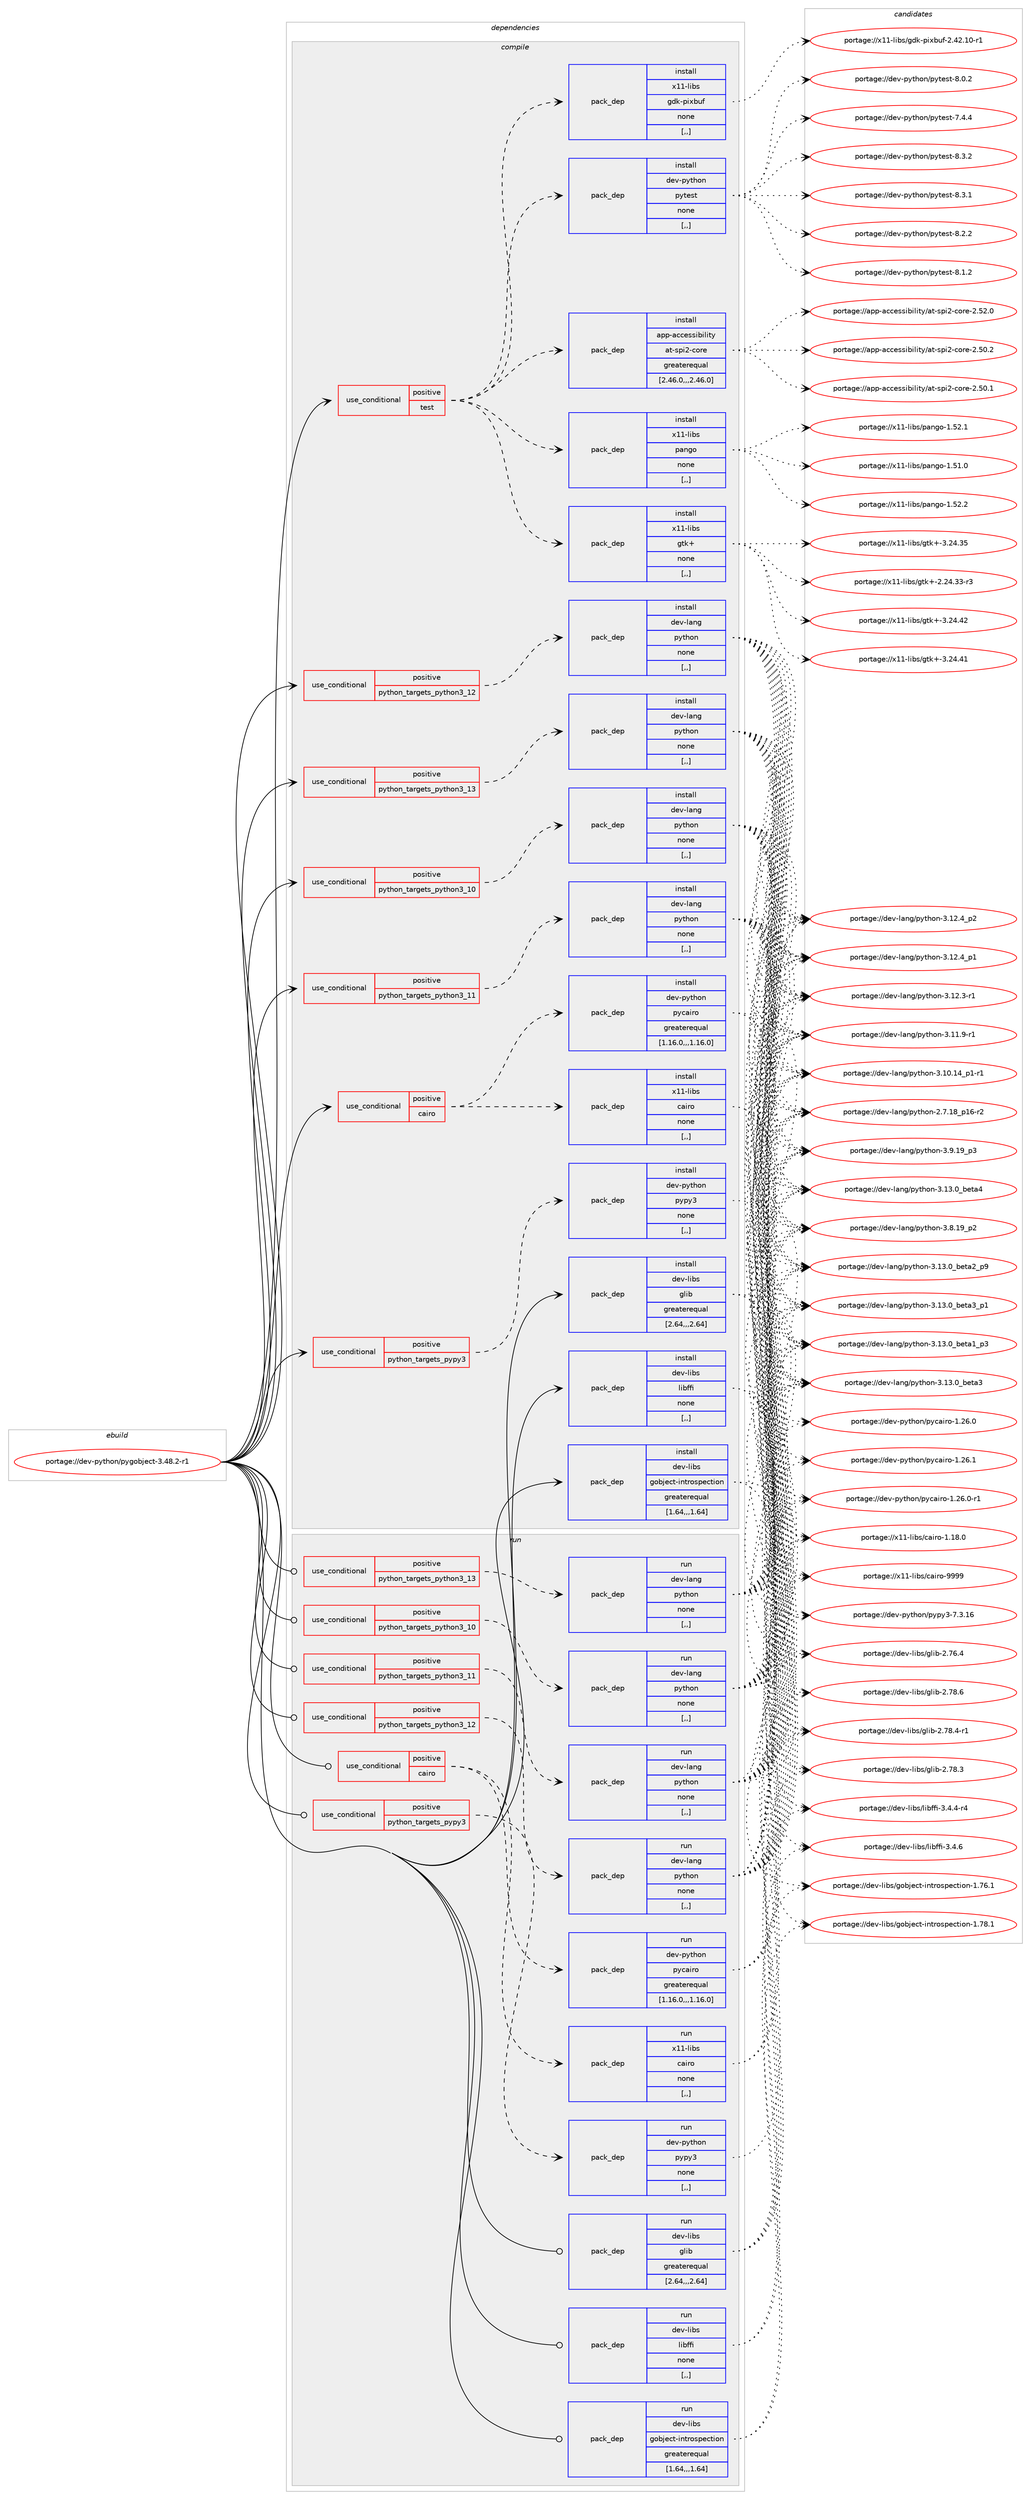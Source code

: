 digraph prolog {

# *************
# Graph options
# *************

newrank=true;
concentrate=true;
compound=true;
graph [rankdir=LR,fontname=Helvetica,fontsize=10,ranksep=1.5];#, ranksep=2.5, nodesep=0.2];
edge  [arrowhead=vee];
node  [fontname=Helvetica,fontsize=10];

# **********
# The ebuild
# **********

subgraph cluster_leftcol {
color=gray;
label=<<i>ebuild</i>>;
id [label="portage://dev-python/pygobject-3.48.2-r1", color=red, width=4, href="../dev-python/pygobject-3.48.2-r1.svg"];
}

# ****************
# The dependencies
# ****************

subgraph cluster_midcol {
color=gray;
label=<<i>dependencies</i>>;
subgraph cluster_compile {
fillcolor="#eeeeee";
style=filled;
label=<<i>compile</i>>;
subgraph cond37056 {
dependency157071 [label=<<TABLE BORDER="0" CELLBORDER="1" CELLSPACING="0" CELLPADDING="4"><TR><TD ROWSPAN="3" CELLPADDING="10">use_conditional</TD></TR><TR><TD>positive</TD></TR><TR><TD>cairo</TD></TR></TABLE>>, shape=none, color=red];
subgraph pack118757 {
dependency157072 [label=<<TABLE BORDER="0" CELLBORDER="1" CELLSPACING="0" CELLPADDING="4" WIDTH="220"><TR><TD ROWSPAN="6" CELLPADDING="30">pack_dep</TD></TR><TR><TD WIDTH="110">install</TD></TR><TR><TD>dev-python</TD></TR><TR><TD>pycairo</TD></TR><TR><TD>greaterequal</TD></TR><TR><TD>[1.16.0,,,1.16.0]</TD></TR></TABLE>>, shape=none, color=blue];
}
dependency157071:e -> dependency157072:w [weight=20,style="dashed",arrowhead="vee"];
subgraph pack118758 {
dependency157073 [label=<<TABLE BORDER="0" CELLBORDER="1" CELLSPACING="0" CELLPADDING="4" WIDTH="220"><TR><TD ROWSPAN="6" CELLPADDING="30">pack_dep</TD></TR><TR><TD WIDTH="110">install</TD></TR><TR><TD>x11-libs</TD></TR><TR><TD>cairo</TD></TR><TR><TD>none</TD></TR><TR><TD>[,,]</TD></TR></TABLE>>, shape=none, color=blue];
}
dependency157071:e -> dependency157073:w [weight=20,style="dashed",arrowhead="vee"];
}
id:e -> dependency157071:w [weight=20,style="solid",arrowhead="vee"];
subgraph cond37057 {
dependency157074 [label=<<TABLE BORDER="0" CELLBORDER="1" CELLSPACING="0" CELLPADDING="4"><TR><TD ROWSPAN="3" CELLPADDING="10">use_conditional</TD></TR><TR><TD>positive</TD></TR><TR><TD>python_targets_pypy3</TD></TR></TABLE>>, shape=none, color=red];
subgraph pack118759 {
dependency157075 [label=<<TABLE BORDER="0" CELLBORDER="1" CELLSPACING="0" CELLPADDING="4" WIDTH="220"><TR><TD ROWSPAN="6" CELLPADDING="30">pack_dep</TD></TR><TR><TD WIDTH="110">install</TD></TR><TR><TD>dev-python</TD></TR><TR><TD>pypy3</TD></TR><TR><TD>none</TD></TR><TR><TD>[,,]</TD></TR></TABLE>>, shape=none, color=blue];
}
dependency157074:e -> dependency157075:w [weight=20,style="dashed",arrowhead="vee"];
}
id:e -> dependency157074:w [weight=20,style="solid",arrowhead="vee"];
subgraph cond37058 {
dependency157076 [label=<<TABLE BORDER="0" CELLBORDER="1" CELLSPACING="0" CELLPADDING="4"><TR><TD ROWSPAN="3" CELLPADDING="10">use_conditional</TD></TR><TR><TD>positive</TD></TR><TR><TD>python_targets_python3_10</TD></TR></TABLE>>, shape=none, color=red];
subgraph pack118760 {
dependency157077 [label=<<TABLE BORDER="0" CELLBORDER="1" CELLSPACING="0" CELLPADDING="4" WIDTH="220"><TR><TD ROWSPAN="6" CELLPADDING="30">pack_dep</TD></TR><TR><TD WIDTH="110">install</TD></TR><TR><TD>dev-lang</TD></TR><TR><TD>python</TD></TR><TR><TD>none</TD></TR><TR><TD>[,,]</TD></TR></TABLE>>, shape=none, color=blue];
}
dependency157076:e -> dependency157077:w [weight=20,style="dashed",arrowhead="vee"];
}
id:e -> dependency157076:w [weight=20,style="solid",arrowhead="vee"];
subgraph cond37059 {
dependency157078 [label=<<TABLE BORDER="0" CELLBORDER="1" CELLSPACING="0" CELLPADDING="4"><TR><TD ROWSPAN="3" CELLPADDING="10">use_conditional</TD></TR><TR><TD>positive</TD></TR><TR><TD>python_targets_python3_11</TD></TR></TABLE>>, shape=none, color=red];
subgraph pack118761 {
dependency157079 [label=<<TABLE BORDER="0" CELLBORDER="1" CELLSPACING="0" CELLPADDING="4" WIDTH="220"><TR><TD ROWSPAN="6" CELLPADDING="30">pack_dep</TD></TR><TR><TD WIDTH="110">install</TD></TR><TR><TD>dev-lang</TD></TR><TR><TD>python</TD></TR><TR><TD>none</TD></TR><TR><TD>[,,]</TD></TR></TABLE>>, shape=none, color=blue];
}
dependency157078:e -> dependency157079:w [weight=20,style="dashed",arrowhead="vee"];
}
id:e -> dependency157078:w [weight=20,style="solid",arrowhead="vee"];
subgraph cond37060 {
dependency157080 [label=<<TABLE BORDER="0" CELLBORDER="1" CELLSPACING="0" CELLPADDING="4"><TR><TD ROWSPAN="3" CELLPADDING="10">use_conditional</TD></TR><TR><TD>positive</TD></TR><TR><TD>python_targets_python3_12</TD></TR></TABLE>>, shape=none, color=red];
subgraph pack118762 {
dependency157081 [label=<<TABLE BORDER="0" CELLBORDER="1" CELLSPACING="0" CELLPADDING="4" WIDTH="220"><TR><TD ROWSPAN="6" CELLPADDING="30">pack_dep</TD></TR><TR><TD WIDTH="110">install</TD></TR><TR><TD>dev-lang</TD></TR><TR><TD>python</TD></TR><TR><TD>none</TD></TR><TR><TD>[,,]</TD></TR></TABLE>>, shape=none, color=blue];
}
dependency157080:e -> dependency157081:w [weight=20,style="dashed",arrowhead="vee"];
}
id:e -> dependency157080:w [weight=20,style="solid",arrowhead="vee"];
subgraph cond37061 {
dependency157082 [label=<<TABLE BORDER="0" CELLBORDER="1" CELLSPACING="0" CELLPADDING="4"><TR><TD ROWSPAN="3" CELLPADDING="10">use_conditional</TD></TR><TR><TD>positive</TD></TR><TR><TD>python_targets_python3_13</TD></TR></TABLE>>, shape=none, color=red];
subgraph pack118763 {
dependency157083 [label=<<TABLE BORDER="0" CELLBORDER="1" CELLSPACING="0" CELLPADDING="4" WIDTH="220"><TR><TD ROWSPAN="6" CELLPADDING="30">pack_dep</TD></TR><TR><TD WIDTH="110">install</TD></TR><TR><TD>dev-lang</TD></TR><TR><TD>python</TD></TR><TR><TD>none</TD></TR><TR><TD>[,,]</TD></TR></TABLE>>, shape=none, color=blue];
}
dependency157082:e -> dependency157083:w [weight=20,style="dashed",arrowhead="vee"];
}
id:e -> dependency157082:w [weight=20,style="solid",arrowhead="vee"];
subgraph cond37062 {
dependency157084 [label=<<TABLE BORDER="0" CELLBORDER="1" CELLSPACING="0" CELLPADDING="4"><TR><TD ROWSPAN="3" CELLPADDING="10">use_conditional</TD></TR><TR><TD>positive</TD></TR><TR><TD>test</TD></TR></TABLE>>, shape=none, color=red];
subgraph pack118764 {
dependency157085 [label=<<TABLE BORDER="0" CELLBORDER="1" CELLSPACING="0" CELLPADDING="4" WIDTH="220"><TR><TD ROWSPAN="6" CELLPADDING="30">pack_dep</TD></TR><TR><TD WIDTH="110">install</TD></TR><TR><TD>app-accessibility</TD></TR><TR><TD>at-spi2-core</TD></TR><TR><TD>greaterequal</TD></TR><TR><TD>[2.46.0,,,2.46.0]</TD></TR></TABLE>>, shape=none, color=blue];
}
dependency157084:e -> dependency157085:w [weight=20,style="dashed",arrowhead="vee"];
subgraph pack118765 {
dependency157086 [label=<<TABLE BORDER="0" CELLBORDER="1" CELLSPACING="0" CELLPADDING="4" WIDTH="220"><TR><TD ROWSPAN="6" CELLPADDING="30">pack_dep</TD></TR><TR><TD WIDTH="110">install</TD></TR><TR><TD>dev-python</TD></TR><TR><TD>pytest</TD></TR><TR><TD>none</TD></TR><TR><TD>[,,]</TD></TR></TABLE>>, shape=none, color=blue];
}
dependency157084:e -> dependency157086:w [weight=20,style="dashed",arrowhead="vee"];
subgraph pack118766 {
dependency157087 [label=<<TABLE BORDER="0" CELLBORDER="1" CELLSPACING="0" CELLPADDING="4" WIDTH="220"><TR><TD ROWSPAN="6" CELLPADDING="30">pack_dep</TD></TR><TR><TD WIDTH="110">install</TD></TR><TR><TD>x11-libs</TD></TR><TR><TD>gdk-pixbuf</TD></TR><TR><TD>none</TD></TR><TR><TD>[,,]</TD></TR></TABLE>>, shape=none, color=blue];
}
dependency157084:e -> dependency157087:w [weight=20,style="dashed",arrowhead="vee"];
subgraph pack118767 {
dependency157088 [label=<<TABLE BORDER="0" CELLBORDER="1" CELLSPACING="0" CELLPADDING="4" WIDTH="220"><TR><TD ROWSPAN="6" CELLPADDING="30">pack_dep</TD></TR><TR><TD WIDTH="110">install</TD></TR><TR><TD>x11-libs</TD></TR><TR><TD>gtk+</TD></TR><TR><TD>none</TD></TR><TR><TD>[,,]</TD></TR></TABLE>>, shape=none, color=blue];
}
dependency157084:e -> dependency157088:w [weight=20,style="dashed",arrowhead="vee"];
subgraph pack118768 {
dependency157089 [label=<<TABLE BORDER="0" CELLBORDER="1" CELLSPACING="0" CELLPADDING="4" WIDTH="220"><TR><TD ROWSPAN="6" CELLPADDING="30">pack_dep</TD></TR><TR><TD WIDTH="110">install</TD></TR><TR><TD>x11-libs</TD></TR><TR><TD>pango</TD></TR><TR><TD>none</TD></TR><TR><TD>[,,]</TD></TR></TABLE>>, shape=none, color=blue];
}
dependency157084:e -> dependency157089:w [weight=20,style="dashed",arrowhead="vee"];
}
id:e -> dependency157084:w [weight=20,style="solid",arrowhead="vee"];
subgraph pack118769 {
dependency157090 [label=<<TABLE BORDER="0" CELLBORDER="1" CELLSPACING="0" CELLPADDING="4" WIDTH="220"><TR><TD ROWSPAN="6" CELLPADDING="30">pack_dep</TD></TR><TR><TD WIDTH="110">install</TD></TR><TR><TD>dev-libs</TD></TR><TR><TD>glib</TD></TR><TR><TD>greaterequal</TD></TR><TR><TD>[2.64,,,2.64]</TD></TR></TABLE>>, shape=none, color=blue];
}
id:e -> dependency157090:w [weight=20,style="solid",arrowhead="vee"];
subgraph pack118770 {
dependency157091 [label=<<TABLE BORDER="0" CELLBORDER="1" CELLSPACING="0" CELLPADDING="4" WIDTH="220"><TR><TD ROWSPAN="6" CELLPADDING="30">pack_dep</TD></TR><TR><TD WIDTH="110">install</TD></TR><TR><TD>dev-libs</TD></TR><TR><TD>gobject-introspection</TD></TR><TR><TD>greaterequal</TD></TR><TR><TD>[1.64,,,1.64]</TD></TR></TABLE>>, shape=none, color=blue];
}
id:e -> dependency157091:w [weight=20,style="solid",arrowhead="vee"];
subgraph pack118771 {
dependency157092 [label=<<TABLE BORDER="0" CELLBORDER="1" CELLSPACING="0" CELLPADDING="4" WIDTH="220"><TR><TD ROWSPAN="6" CELLPADDING="30">pack_dep</TD></TR><TR><TD WIDTH="110">install</TD></TR><TR><TD>dev-libs</TD></TR><TR><TD>libffi</TD></TR><TR><TD>none</TD></TR><TR><TD>[,,]</TD></TR></TABLE>>, shape=none, color=blue];
}
id:e -> dependency157092:w [weight=20,style="solid",arrowhead="vee"];
}
subgraph cluster_compileandrun {
fillcolor="#eeeeee";
style=filled;
label=<<i>compile and run</i>>;
}
subgraph cluster_run {
fillcolor="#eeeeee";
style=filled;
label=<<i>run</i>>;
subgraph cond37063 {
dependency157093 [label=<<TABLE BORDER="0" CELLBORDER="1" CELLSPACING="0" CELLPADDING="4"><TR><TD ROWSPAN="3" CELLPADDING="10">use_conditional</TD></TR><TR><TD>positive</TD></TR><TR><TD>cairo</TD></TR></TABLE>>, shape=none, color=red];
subgraph pack118772 {
dependency157094 [label=<<TABLE BORDER="0" CELLBORDER="1" CELLSPACING="0" CELLPADDING="4" WIDTH="220"><TR><TD ROWSPAN="6" CELLPADDING="30">pack_dep</TD></TR><TR><TD WIDTH="110">run</TD></TR><TR><TD>dev-python</TD></TR><TR><TD>pycairo</TD></TR><TR><TD>greaterequal</TD></TR><TR><TD>[1.16.0,,,1.16.0]</TD></TR></TABLE>>, shape=none, color=blue];
}
dependency157093:e -> dependency157094:w [weight=20,style="dashed",arrowhead="vee"];
subgraph pack118773 {
dependency157095 [label=<<TABLE BORDER="0" CELLBORDER="1" CELLSPACING="0" CELLPADDING="4" WIDTH="220"><TR><TD ROWSPAN="6" CELLPADDING="30">pack_dep</TD></TR><TR><TD WIDTH="110">run</TD></TR><TR><TD>x11-libs</TD></TR><TR><TD>cairo</TD></TR><TR><TD>none</TD></TR><TR><TD>[,,]</TD></TR></TABLE>>, shape=none, color=blue];
}
dependency157093:e -> dependency157095:w [weight=20,style="dashed",arrowhead="vee"];
}
id:e -> dependency157093:w [weight=20,style="solid",arrowhead="odot"];
subgraph cond37064 {
dependency157096 [label=<<TABLE BORDER="0" CELLBORDER="1" CELLSPACING="0" CELLPADDING="4"><TR><TD ROWSPAN="3" CELLPADDING="10">use_conditional</TD></TR><TR><TD>positive</TD></TR><TR><TD>python_targets_pypy3</TD></TR></TABLE>>, shape=none, color=red];
subgraph pack118774 {
dependency157097 [label=<<TABLE BORDER="0" CELLBORDER="1" CELLSPACING="0" CELLPADDING="4" WIDTH="220"><TR><TD ROWSPAN="6" CELLPADDING="30">pack_dep</TD></TR><TR><TD WIDTH="110">run</TD></TR><TR><TD>dev-python</TD></TR><TR><TD>pypy3</TD></TR><TR><TD>none</TD></TR><TR><TD>[,,]</TD></TR></TABLE>>, shape=none, color=blue];
}
dependency157096:e -> dependency157097:w [weight=20,style="dashed",arrowhead="vee"];
}
id:e -> dependency157096:w [weight=20,style="solid",arrowhead="odot"];
subgraph cond37065 {
dependency157098 [label=<<TABLE BORDER="0" CELLBORDER="1" CELLSPACING="0" CELLPADDING="4"><TR><TD ROWSPAN="3" CELLPADDING="10">use_conditional</TD></TR><TR><TD>positive</TD></TR><TR><TD>python_targets_python3_10</TD></TR></TABLE>>, shape=none, color=red];
subgraph pack118775 {
dependency157099 [label=<<TABLE BORDER="0" CELLBORDER="1" CELLSPACING="0" CELLPADDING="4" WIDTH="220"><TR><TD ROWSPAN="6" CELLPADDING="30">pack_dep</TD></TR><TR><TD WIDTH="110">run</TD></TR><TR><TD>dev-lang</TD></TR><TR><TD>python</TD></TR><TR><TD>none</TD></TR><TR><TD>[,,]</TD></TR></TABLE>>, shape=none, color=blue];
}
dependency157098:e -> dependency157099:w [weight=20,style="dashed",arrowhead="vee"];
}
id:e -> dependency157098:w [weight=20,style="solid",arrowhead="odot"];
subgraph cond37066 {
dependency157100 [label=<<TABLE BORDER="0" CELLBORDER="1" CELLSPACING="0" CELLPADDING="4"><TR><TD ROWSPAN="3" CELLPADDING="10">use_conditional</TD></TR><TR><TD>positive</TD></TR><TR><TD>python_targets_python3_11</TD></TR></TABLE>>, shape=none, color=red];
subgraph pack118776 {
dependency157101 [label=<<TABLE BORDER="0" CELLBORDER="1" CELLSPACING="0" CELLPADDING="4" WIDTH="220"><TR><TD ROWSPAN="6" CELLPADDING="30">pack_dep</TD></TR><TR><TD WIDTH="110">run</TD></TR><TR><TD>dev-lang</TD></TR><TR><TD>python</TD></TR><TR><TD>none</TD></TR><TR><TD>[,,]</TD></TR></TABLE>>, shape=none, color=blue];
}
dependency157100:e -> dependency157101:w [weight=20,style="dashed",arrowhead="vee"];
}
id:e -> dependency157100:w [weight=20,style="solid",arrowhead="odot"];
subgraph cond37067 {
dependency157102 [label=<<TABLE BORDER="0" CELLBORDER="1" CELLSPACING="0" CELLPADDING="4"><TR><TD ROWSPAN="3" CELLPADDING="10">use_conditional</TD></TR><TR><TD>positive</TD></TR><TR><TD>python_targets_python3_12</TD></TR></TABLE>>, shape=none, color=red];
subgraph pack118777 {
dependency157103 [label=<<TABLE BORDER="0" CELLBORDER="1" CELLSPACING="0" CELLPADDING="4" WIDTH="220"><TR><TD ROWSPAN="6" CELLPADDING="30">pack_dep</TD></TR><TR><TD WIDTH="110">run</TD></TR><TR><TD>dev-lang</TD></TR><TR><TD>python</TD></TR><TR><TD>none</TD></TR><TR><TD>[,,]</TD></TR></TABLE>>, shape=none, color=blue];
}
dependency157102:e -> dependency157103:w [weight=20,style="dashed",arrowhead="vee"];
}
id:e -> dependency157102:w [weight=20,style="solid",arrowhead="odot"];
subgraph cond37068 {
dependency157104 [label=<<TABLE BORDER="0" CELLBORDER="1" CELLSPACING="0" CELLPADDING="4"><TR><TD ROWSPAN="3" CELLPADDING="10">use_conditional</TD></TR><TR><TD>positive</TD></TR><TR><TD>python_targets_python3_13</TD></TR></TABLE>>, shape=none, color=red];
subgraph pack118778 {
dependency157105 [label=<<TABLE BORDER="0" CELLBORDER="1" CELLSPACING="0" CELLPADDING="4" WIDTH="220"><TR><TD ROWSPAN="6" CELLPADDING="30">pack_dep</TD></TR><TR><TD WIDTH="110">run</TD></TR><TR><TD>dev-lang</TD></TR><TR><TD>python</TD></TR><TR><TD>none</TD></TR><TR><TD>[,,]</TD></TR></TABLE>>, shape=none, color=blue];
}
dependency157104:e -> dependency157105:w [weight=20,style="dashed",arrowhead="vee"];
}
id:e -> dependency157104:w [weight=20,style="solid",arrowhead="odot"];
subgraph pack118779 {
dependency157106 [label=<<TABLE BORDER="0" CELLBORDER="1" CELLSPACING="0" CELLPADDING="4" WIDTH="220"><TR><TD ROWSPAN="6" CELLPADDING="30">pack_dep</TD></TR><TR><TD WIDTH="110">run</TD></TR><TR><TD>dev-libs</TD></TR><TR><TD>glib</TD></TR><TR><TD>greaterequal</TD></TR><TR><TD>[2.64,,,2.64]</TD></TR></TABLE>>, shape=none, color=blue];
}
id:e -> dependency157106:w [weight=20,style="solid",arrowhead="odot"];
subgraph pack118780 {
dependency157107 [label=<<TABLE BORDER="0" CELLBORDER="1" CELLSPACING="0" CELLPADDING="4" WIDTH="220"><TR><TD ROWSPAN="6" CELLPADDING="30">pack_dep</TD></TR><TR><TD WIDTH="110">run</TD></TR><TR><TD>dev-libs</TD></TR><TR><TD>gobject-introspection</TD></TR><TR><TD>greaterequal</TD></TR><TR><TD>[1.64,,,1.64]</TD></TR></TABLE>>, shape=none, color=blue];
}
id:e -> dependency157107:w [weight=20,style="solid",arrowhead="odot"];
subgraph pack118781 {
dependency157108 [label=<<TABLE BORDER="0" CELLBORDER="1" CELLSPACING="0" CELLPADDING="4" WIDTH="220"><TR><TD ROWSPAN="6" CELLPADDING="30">pack_dep</TD></TR><TR><TD WIDTH="110">run</TD></TR><TR><TD>dev-libs</TD></TR><TR><TD>libffi</TD></TR><TR><TD>none</TD></TR><TR><TD>[,,]</TD></TR></TABLE>>, shape=none, color=blue];
}
id:e -> dependency157108:w [weight=20,style="solid",arrowhead="odot"];
}
}

# **************
# The candidates
# **************

subgraph cluster_choices {
rank=same;
color=gray;
label=<<i>candidates</i>>;

subgraph choice118757 {
color=black;
nodesep=1;
choice1001011184511212111610411111047112121999710511411145494650544649 [label="portage://dev-python/pycairo-1.26.1", color=red, width=4,href="../dev-python/pycairo-1.26.1.svg"];
choice10010111845112121116104111110471121219997105114111454946505446484511449 [label="portage://dev-python/pycairo-1.26.0-r1", color=red, width=4,href="../dev-python/pycairo-1.26.0-r1.svg"];
choice1001011184511212111610411111047112121999710511411145494650544648 [label="portage://dev-python/pycairo-1.26.0", color=red, width=4,href="../dev-python/pycairo-1.26.0.svg"];
dependency157072:e -> choice1001011184511212111610411111047112121999710511411145494650544649:w [style=dotted,weight="100"];
dependency157072:e -> choice10010111845112121116104111110471121219997105114111454946505446484511449:w [style=dotted,weight="100"];
dependency157072:e -> choice1001011184511212111610411111047112121999710511411145494650544648:w [style=dotted,weight="100"];
}
subgraph choice118758 {
color=black;
nodesep=1;
choice120494945108105981154799971051141114557575757 [label="portage://x11-libs/cairo-9999", color=red, width=4,href="../x11-libs/cairo-9999.svg"];
choice1204949451081059811547999710511411145494649564648 [label="portage://x11-libs/cairo-1.18.0", color=red, width=4,href="../x11-libs/cairo-1.18.0.svg"];
dependency157073:e -> choice120494945108105981154799971051141114557575757:w [style=dotted,weight="100"];
dependency157073:e -> choice1204949451081059811547999710511411145494649564648:w [style=dotted,weight="100"];
}
subgraph choice118759 {
color=black;
nodesep=1;
choice10010111845112121116104111110471121211121215145554651464954 [label="portage://dev-python/pypy3-7.3.16", color=red, width=4,href="../dev-python/pypy3-7.3.16.svg"];
dependency157075:e -> choice10010111845112121116104111110471121211121215145554651464954:w [style=dotted,weight="100"];
}
subgraph choice118760 {
color=black;
nodesep=1;
choice1001011184510897110103471121211161041111104551464951464895981011169752 [label="portage://dev-lang/python-3.13.0_beta4", color=red, width=4,href="../dev-lang/python-3.13.0_beta4.svg"];
choice10010111845108971101034711212111610411111045514649514648959810111697519511249 [label="portage://dev-lang/python-3.13.0_beta3_p1", color=red, width=4,href="../dev-lang/python-3.13.0_beta3_p1.svg"];
choice1001011184510897110103471121211161041111104551464951464895981011169751 [label="portage://dev-lang/python-3.13.0_beta3", color=red, width=4,href="../dev-lang/python-3.13.0_beta3.svg"];
choice10010111845108971101034711212111610411111045514649514648959810111697509511257 [label="portage://dev-lang/python-3.13.0_beta2_p9", color=red, width=4,href="../dev-lang/python-3.13.0_beta2_p9.svg"];
choice10010111845108971101034711212111610411111045514649514648959810111697499511251 [label="portage://dev-lang/python-3.13.0_beta1_p3", color=red, width=4,href="../dev-lang/python-3.13.0_beta1_p3.svg"];
choice100101118451089711010347112121116104111110455146495046529511250 [label="portage://dev-lang/python-3.12.4_p2", color=red, width=4,href="../dev-lang/python-3.12.4_p2.svg"];
choice100101118451089711010347112121116104111110455146495046529511249 [label="portage://dev-lang/python-3.12.4_p1", color=red, width=4,href="../dev-lang/python-3.12.4_p1.svg"];
choice100101118451089711010347112121116104111110455146495046514511449 [label="portage://dev-lang/python-3.12.3-r1", color=red, width=4,href="../dev-lang/python-3.12.3-r1.svg"];
choice100101118451089711010347112121116104111110455146494946574511449 [label="portage://dev-lang/python-3.11.9-r1", color=red, width=4,href="../dev-lang/python-3.11.9-r1.svg"];
choice100101118451089711010347112121116104111110455146494846495295112494511449 [label="portage://dev-lang/python-3.10.14_p1-r1", color=red, width=4,href="../dev-lang/python-3.10.14_p1-r1.svg"];
choice100101118451089711010347112121116104111110455146574649579511251 [label="portage://dev-lang/python-3.9.19_p3", color=red, width=4,href="../dev-lang/python-3.9.19_p3.svg"];
choice100101118451089711010347112121116104111110455146564649579511250 [label="portage://dev-lang/python-3.8.19_p2", color=red, width=4,href="../dev-lang/python-3.8.19_p2.svg"];
choice100101118451089711010347112121116104111110455046554649569511249544511450 [label="portage://dev-lang/python-2.7.18_p16-r2", color=red, width=4,href="../dev-lang/python-2.7.18_p16-r2.svg"];
dependency157077:e -> choice1001011184510897110103471121211161041111104551464951464895981011169752:w [style=dotted,weight="100"];
dependency157077:e -> choice10010111845108971101034711212111610411111045514649514648959810111697519511249:w [style=dotted,weight="100"];
dependency157077:e -> choice1001011184510897110103471121211161041111104551464951464895981011169751:w [style=dotted,weight="100"];
dependency157077:e -> choice10010111845108971101034711212111610411111045514649514648959810111697509511257:w [style=dotted,weight="100"];
dependency157077:e -> choice10010111845108971101034711212111610411111045514649514648959810111697499511251:w [style=dotted,weight="100"];
dependency157077:e -> choice100101118451089711010347112121116104111110455146495046529511250:w [style=dotted,weight="100"];
dependency157077:e -> choice100101118451089711010347112121116104111110455146495046529511249:w [style=dotted,weight="100"];
dependency157077:e -> choice100101118451089711010347112121116104111110455146495046514511449:w [style=dotted,weight="100"];
dependency157077:e -> choice100101118451089711010347112121116104111110455146494946574511449:w [style=dotted,weight="100"];
dependency157077:e -> choice100101118451089711010347112121116104111110455146494846495295112494511449:w [style=dotted,weight="100"];
dependency157077:e -> choice100101118451089711010347112121116104111110455146574649579511251:w [style=dotted,weight="100"];
dependency157077:e -> choice100101118451089711010347112121116104111110455146564649579511250:w [style=dotted,weight="100"];
dependency157077:e -> choice100101118451089711010347112121116104111110455046554649569511249544511450:w [style=dotted,weight="100"];
}
subgraph choice118761 {
color=black;
nodesep=1;
choice1001011184510897110103471121211161041111104551464951464895981011169752 [label="portage://dev-lang/python-3.13.0_beta4", color=red, width=4,href="../dev-lang/python-3.13.0_beta4.svg"];
choice10010111845108971101034711212111610411111045514649514648959810111697519511249 [label="portage://dev-lang/python-3.13.0_beta3_p1", color=red, width=4,href="../dev-lang/python-3.13.0_beta3_p1.svg"];
choice1001011184510897110103471121211161041111104551464951464895981011169751 [label="portage://dev-lang/python-3.13.0_beta3", color=red, width=4,href="../dev-lang/python-3.13.0_beta3.svg"];
choice10010111845108971101034711212111610411111045514649514648959810111697509511257 [label="portage://dev-lang/python-3.13.0_beta2_p9", color=red, width=4,href="../dev-lang/python-3.13.0_beta2_p9.svg"];
choice10010111845108971101034711212111610411111045514649514648959810111697499511251 [label="portage://dev-lang/python-3.13.0_beta1_p3", color=red, width=4,href="../dev-lang/python-3.13.0_beta1_p3.svg"];
choice100101118451089711010347112121116104111110455146495046529511250 [label="portage://dev-lang/python-3.12.4_p2", color=red, width=4,href="../dev-lang/python-3.12.4_p2.svg"];
choice100101118451089711010347112121116104111110455146495046529511249 [label="portage://dev-lang/python-3.12.4_p1", color=red, width=4,href="../dev-lang/python-3.12.4_p1.svg"];
choice100101118451089711010347112121116104111110455146495046514511449 [label="portage://dev-lang/python-3.12.3-r1", color=red, width=4,href="../dev-lang/python-3.12.3-r1.svg"];
choice100101118451089711010347112121116104111110455146494946574511449 [label="portage://dev-lang/python-3.11.9-r1", color=red, width=4,href="../dev-lang/python-3.11.9-r1.svg"];
choice100101118451089711010347112121116104111110455146494846495295112494511449 [label="portage://dev-lang/python-3.10.14_p1-r1", color=red, width=4,href="../dev-lang/python-3.10.14_p1-r1.svg"];
choice100101118451089711010347112121116104111110455146574649579511251 [label="portage://dev-lang/python-3.9.19_p3", color=red, width=4,href="../dev-lang/python-3.9.19_p3.svg"];
choice100101118451089711010347112121116104111110455146564649579511250 [label="portage://dev-lang/python-3.8.19_p2", color=red, width=4,href="../dev-lang/python-3.8.19_p2.svg"];
choice100101118451089711010347112121116104111110455046554649569511249544511450 [label="portage://dev-lang/python-2.7.18_p16-r2", color=red, width=4,href="../dev-lang/python-2.7.18_p16-r2.svg"];
dependency157079:e -> choice1001011184510897110103471121211161041111104551464951464895981011169752:w [style=dotted,weight="100"];
dependency157079:e -> choice10010111845108971101034711212111610411111045514649514648959810111697519511249:w [style=dotted,weight="100"];
dependency157079:e -> choice1001011184510897110103471121211161041111104551464951464895981011169751:w [style=dotted,weight="100"];
dependency157079:e -> choice10010111845108971101034711212111610411111045514649514648959810111697509511257:w [style=dotted,weight="100"];
dependency157079:e -> choice10010111845108971101034711212111610411111045514649514648959810111697499511251:w [style=dotted,weight="100"];
dependency157079:e -> choice100101118451089711010347112121116104111110455146495046529511250:w [style=dotted,weight="100"];
dependency157079:e -> choice100101118451089711010347112121116104111110455146495046529511249:w [style=dotted,weight="100"];
dependency157079:e -> choice100101118451089711010347112121116104111110455146495046514511449:w [style=dotted,weight="100"];
dependency157079:e -> choice100101118451089711010347112121116104111110455146494946574511449:w [style=dotted,weight="100"];
dependency157079:e -> choice100101118451089711010347112121116104111110455146494846495295112494511449:w [style=dotted,weight="100"];
dependency157079:e -> choice100101118451089711010347112121116104111110455146574649579511251:w [style=dotted,weight="100"];
dependency157079:e -> choice100101118451089711010347112121116104111110455146564649579511250:w [style=dotted,weight="100"];
dependency157079:e -> choice100101118451089711010347112121116104111110455046554649569511249544511450:w [style=dotted,weight="100"];
}
subgraph choice118762 {
color=black;
nodesep=1;
choice1001011184510897110103471121211161041111104551464951464895981011169752 [label="portage://dev-lang/python-3.13.0_beta4", color=red, width=4,href="../dev-lang/python-3.13.0_beta4.svg"];
choice10010111845108971101034711212111610411111045514649514648959810111697519511249 [label="portage://dev-lang/python-3.13.0_beta3_p1", color=red, width=4,href="../dev-lang/python-3.13.0_beta3_p1.svg"];
choice1001011184510897110103471121211161041111104551464951464895981011169751 [label="portage://dev-lang/python-3.13.0_beta3", color=red, width=4,href="../dev-lang/python-3.13.0_beta3.svg"];
choice10010111845108971101034711212111610411111045514649514648959810111697509511257 [label="portage://dev-lang/python-3.13.0_beta2_p9", color=red, width=4,href="../dev-lang/python-3.13.0_beta2_p9.svg"];
choice10010111845108971101034711212111610411111045514649514648959810111697499511251 [label="portage://dev-lang/python-3.13.0_beta1_p3", color=red, width=4,href="../dev-lang/python-3.13.0_beta1_p3.svg"];
choice100101118451089711010347112121116104111110455146495046529511250 [label="portage://dev-lang/python-3.12.4_p2", color=red, width=4,href="../dev-lang/python-3.12.4_p2.svg"];
choice100101118451089711010347112121116104111110455146495046529511249 [label="portage://dev-lang/python-3.12.4_p1", color=red, width=4,href="../dev-lang/python-3.12.4_p1.svg"];
choice100101118451089711010347112121116104111110455146495046514511449 [label="portage://dev-lang/python-3.12.3-r1", color=red, width=4,href="../dev-lang/python-3.12.3-r1.svg"];
choice100101118451089711010347112121116104111110455146494946574511449 [label="portage://dev-lang/python-3.11.9-r1", color=red, width=4,href="../dev-lang/python-3.11.9-r1.svg"];
choice100101118451089711010347112121116104111110455146494846495295112494511449 [label="portage://dev-lang/python-3.10.14_p1-r1", color=red, width=4,href="../dev-lang/python-3.10.14_p1-r1.svg"];
choice100101118451089711010347112121116104111110455146574649579511251 [label="portage://dev-lang/python-3.9.19_p3", color=red, width=4,href="../dev-lang/python-3.9.19_p3.svg"];
choice100101118451089711010347112121116104111110455146564649579511250 [label="portage://dev-lang/python-3.8.19_p2", color=red, width=4,href="../dev-lang/python-3.8.19_p2.svg"];
choice100101118451089711010347112121116104111110455046554649569511249544511450 [label="portage://dev-lang/python-2.7.18_p16-r2", color=red, width=4,href="../dev-lang/python-2.7.18_p16-r2.svg"];
dependency157081:e -> choice1001011184510897110103471121211161041111104551464951464895981011169752:w [style=dotted,weight="100"];
dependency157081:e -> choice10010111845108971101034711212111610411111045514649514648959810111697519511249:w [style=dotted,weight="100"];
dependency157081:e -> choice1001011184510897110103471121211161041111104551464951464895981011169751:w [style=dotted,weight="100"];
dependency157081:e -> choice10010111845108971101034711212111610411111045514649514648959810111697509511257:w [style=dotted,weight="100"];
dependency157081:e -> choice10010111845108971101034711212111610411111045514649514648959810111697499511251:w [style=dotted,weight="100"];
dependency157081:e -> choice100101118451089711010347112121116104111110455146495046529511250:w [style=dotted,weight="100"];
dependency157081:e -> choice100101118451089711010347112121116104111110455146495046529511249:w [style=dotted,weight="100"];
dependency157081:e -> choice100101118451089711010347112121116104111110455146495046514511449:w [style=dotted,weight="100"];
dependency157081:e -> choice100101118451089711010347112121116104111110455146494946574511449:w [style=dotted,weight="100"];
dependency157081:e -> choice100101118451089711010347112121116104111110455146494846495295112494511449:w [style=dotted,weight="100"];
dependency157081:e -> choice100101118451089711010347112121116104111110455146574649579511251:w [style=dotted,weight="100"];
dependency157081:e -> choice100101118451089711010347112121116104111110455146564649579511250:w [style=dotted,weight="100"];
dependency157081:e -> choice100101118451089711010347112121116104111110455046554649569511249544511450:w [style=dotted,weight="100"];
}
subgraph choice118763 {
color=black;
nodesep=1;
choice1001011184510897110103471121211161041111104551464951464895981011169752 [label="portage://dev-lang/python-3.13.0_beta4", color=red, width=4,href="../dev-lang/python-3.13.0_beta4.svg"];
choice10010111845108971101034711212111610411111045514649514648959810111697519511249 [label="portage://dev-lang/python-3.13.0_beta3_p1", color=red, width=4,href="../dev-lang/python-3.13.0_beta3_p1.svg"];
choice1001011184510897110103471121211161041111104551464951464895981011169751 [label="portage://dev-lang/python-3.13.0_beta3", color=red, width=4,href="../dev-lang/python-3.13.0_beta3.svg"];
choice10010111845108971101034711212111610411111045514649514648959810111697509511257 [label="portage://dev-lang/python-3.13.0_beta2_p9", color=red, width=4,href="../dev-lang/python-3.13.0_beta2_p9.svg"];
choice10010111845108971101034711212111610411111045514649514648959810111697499511251 [label="portage://dev-lang/python-3.13.0_beta1_p3", color=red, width=4,href="../dev-lang/python-3.13.0_beta1_p3.svg"];
choice100101118451089711010347112121116104111110455146495046529511250 [label="portage://dev-lang/python-3.12.4_p2", color=red, width=4,href="../dev-lang/python-3.12.4_p2.svg"];
choice100101118451089711010347112121116104111110455146495046529511249 [label="portage://dev-lang/python-3.12.4_p1", color=red, width=4,href="../dev-lang/python-3.12.4_p1.svg"];
choice100101118451089711010347112121116104111110455146495046514511449 [label="portage://dev-lang/python-3.12.3-r1", color=red, width=4,href="../dev-lang/python-3.12.3-r1.svg"];
choice100101118451089711010347112121116104111110455146494946574511449 [label="portage://dev-lang/python-3.11.9-r1", color=red, width=4,href="../dev-lang/python-3.11.9-r1.svg"];
choice100101118451089711010347112121116104111110455146494846495295112494511449 [label="portage://dev-lang/python-3.10.14_p1-r1", color=red, width=4,href="../dev-lang/python-3.10.14_p1-r1.svg"];
choice100101118451089711010347112121116104111110455146574649579511251 [label="portage://dev-lang/python-3.9.19_p3", color=red, width=4,href="../dev-lang/python-3.9.19_p3.svg"];
choice100101118451089711010347112121116104111110455146564649579511250 [label="portage://dev-lang/python-3.8.19_p2", color=red, width=4,href="../dev-lang/python-3.8.19_p2.svg"];
choice100101118451089711010347112121116104111110455046554649569511249544511450 [label="portage://dev-lang/python-2.7.18_p16-r2", color=red, width=4,href="../dev-lang/python-2.7.18_p16-r2.svg"];
dependency157083:e -> choice1001011184510897110103471121211161041111104551464951464895981011169752:w [style=dotted,weight="100"];
dependency157083:e -> choice10010111845108971101034711212111610411111045514649514648959810111697519511249:w [style=dotted,weight="100"];
dependency157083:e -> choice1001011184510897110103471121211161041111104551464951464895981011169751:w [style=dotted,weight="100"];
dependency157083:e -> choice10010111845108971101034711212111610411111045514649514648959810111697509511257:w [style=dotted,weight="100"];
dependency157083:e -> choice10010111845108971101034711212111610411111045514649514648959810111697499511251:w [style=dotted,weight="100"];
dependency157083:e -> choice100101118451089711010347112121116104111110455146495046529511250:w [style=dotted,weight="100"];
dependency157083:e -> choice100101118451089711010347112121116104111110455146495046529511249:w [style=dotted,weight="100"];
dependency157083:e -> choice100101118451089711010347112121116104111110455146495046514511449:w [style=dotted,weight="100"];
dependency157083:e -> choice100101118451089711010347112121116104111110455146494946574511449:w [style=dotted,weight="100"];
dependency157083:e -> choice100101118451089711010347112121116104111110455146494846495295112494511449:w [style=dotted,weight="100"];
dependency157083:e -> choice100101118451089711010347112121116104111110455146574649579511251:w [style=dotted,weight="100"];
dependency157083:e -> choice100101118451089711010347112121116104111110455146564649579511250:w [style=dotted,weight="100"];
dependency157083:e -> choice100101118451089711010347112121116104111110455046554649569511249544511450:w [style=dotted,weight="100"];
}
subgraph choice118764 {
color=black;
nodesep=1;
choice97112112459799991011151151059810510810511612147971164511511210550459911111410145504653504648 [label="portage://app-accessibility/at-spi2-core-2.52.0", color=red, width=4,href="../app-accessibility/at-spi2-core-2.52.0.svg"];
choice97112112459799991011151151059810510810511612147971164511511210550459911111410145504653484650 [label="portage://app-accessibility/at-spi2-core-2.50.2", color=red, width=4,href="../app-accessibility/at-spi2-core-2.50.2.svg"];
choice97112112459799991011151151059810510810511612147971164511511210550459911111410145504653484649 [label="portage://app-accessibility/at-spi2-core-2.50.1", color=red, width=4,href="../app-accessibility/at-spi2-core-2.50.1.svg"];
dependency157085:e -> choice97112112459799991011151151059810510810511612147971164511511210550459911111410145504653504648:w [style=dotted,weight="100"];
dependency157085:e -> choice97112112459799991011151151059810510810511612147971164511511210550459911111410145504653484650:w [style=dotted,weight="100"];
dependency157085:e -> choice97112112459799991011151151059810510810511612147971164511511210550459911111410145504653484649:w [style=dotted,weight="100"];
}
subgraph choice118765 {
color=black;
nodesep=1;
choice1001011184511212111610411111047112121116101115116455646514650 [label="portage://dev-python/pytest-8.3.2", color=red, width=4,href="../dev-python/pytest-8.3.2.svg"];
choice1001011184511212111610411111047112121116101115116455646514649 [label="portage://dev-python/pytest-8.3.1", color=red, width=4,href="../dev-python/pytest-8.3.1.svg"];
choice1001011184511212111610411111047112121116101115116455646504650 [label="portage://dev-python/pytest-8.2.2", color=red, width=4,href="../dev-python/pytest-8.2.2.svg"];
choice1001011184511212111610411111047112121116101115116455646494650 [label="portage://dev-python/pytest-8.1.2", color=red, width=4,href="../dev-python/pytest-8.1.2.svg"];
choice1001011184511212111610411111047112121116101115116455646484650 [label="portage://dev-python/pytest-8.0.2", color=red, width=4,href="../dev-python/pytest-8.0.2.svg"];
choice1001011184511212111610411111047112121116101115116455546524652 [label="portage://dev-python/pytest-7.4.4", color=red, width=4,href="../dev-python/pytest-7.4.4.svg"];
dependency157086:e -> choice1001011184511212111610411111047112121116101115116455646514650:w [style=dotted,weight="100"];
dependency157086:e -> choice1001011184511212111610411111047112121116101115116455646514649:w [style=dotted,weight="100"];
dependency157086:e -> choice1001011184511212111610411111047112121116101115116455646504650:w [style=dotted,weight="100"];
dependency157086:e -> choice1001011184511212111610411111047112121116101115116455646494650:w [style=dotted,weight="100"];
dependency157086:e -> choice1001011184511212111610411111047112121116101115116455646484650:w [style=dotted,weight="100"];
dependency157086:e -> choice1001011184511212111610411111047112121116101115116455546524652:w [style=dotted,weight="100"];
}
subgraph choice118766 {
color=black;
nodesep=1;
choice1204949451081059811547103100107451121051209811710245504652504649484511449 [label="portage://x11-libs/gdk-pixbuf-2.42.10-r1", color=red, width=4,href="../x11-libs/gdk-pixbuf-2.42.10-r1.svg"];
dependency157087:e -> choice1204949451081059811547103100107451121051209811710245504652504649484511449:w [style=dotted,weight="100"];
}
subgraph choice118767 {
color=black;
nodesep=1;
choice1204949451081059811547103116107434551465052465250 [label="portage://x11-libs/gtk+-3.24.42", color=red, width=4,href="../x11-libs/gtk+-3.24.42.svg"];
choice1204949451081059811547103116107434551465052465249 [label="portage://x11-libs/gtk+-3.24.41", color=red, width=4,href="../x11-libs/gtk+-3.24.41.svg"];
choice1204949451081059811547103116107434551465052465153 [label="portage://x11-libs/gtk+-3.24.35", color=red, width=4,href="../x11-libs/gtk+-3.24.35.svg"];
choice12049494510810598115471031161074345504650524651514511451 [label="portage://x11-libs/gtk+-2.24.33-r3", color=red, width=4,href="../x11-libs/gtk+-2.24.33-r3.svg"];
dependency157088:e -> choice1204949451081059811547103116107434551465052465250:w [style=dotted,weight="100"];
dependency157088:e -> choice1204949451081059811547103116107434551465052465249:w [style=dotted,weight="100"];
dependency157088:e -> choice1204949451081059811547103116107434551465052465153:w [style=dotted,weight="100"];
dependency157088:e -> choice12049494510810598115471031161074345504650524651514511451:w [style=dotted,weight="100"];
}
subgraph choice118768 {
color=black;
nodesep=1;
choice12049494510810598115471129711010311145494653504650 [label="portage://x11-libs/pango-1.52.2", color=red, width=4,href="../x11-libs/pango-1.52.2.svg"];
choice12049494510810598115471129711010311145494653504649 [label="portage://x11-libs/pango-1.52.1", color=red, width=4,href="../x11-libs/pango-1.52.1.svg"];
choice12049494510810598115471129711010311145494653494648 [label="portage://x11-libs/pango-1.51.0", color=red, width=4,href="../x11-libs/pango-1.51.0.svg"];
dependency157089:e -> choice12049494510810598115471129711010311145494653504650:w [style=dotted,weight="100"];
dependency157089:e -> choice12049494510810598115471129711010311145494653504649:w [style=dotted,weight="100"];
dependency157089:e -> choice12049494510810598115471129711010311145494653494648:w [style=dotted,weight="100"];
}
subgraph choice118769 {
color=black;
nodesep=1;
choice1001011184510810598115471031081059845504655564654 [label="portage://dev-libs/glib-2.78.6", color=red, width=4,href="../dev-libs/glib-2.78.6.svg"];
choice10010111845108105981154710310810598455046555646524511449 [label="portage://dev-libs/glib-2.78.4-r1", color=red, width=4,href="../dev-libs/glib-2.78.4-r1.svg"];
choice1001011184510810598115471031081059845504655564651 [label="portage://dev-libs/glib-2.78.3", color=red, width=4,href="../dev-libs/glib-2.78.3.svg"];
choice1001011184510810598115471031081059845504655544652 [label="portage://dev-libs/glib-2.76.4", color=red, width=4,href="../dev-libs/glib-2.76.4.svg"];
dependency157090:e -> choice1001011184510810598115471031081059845504655564654:w [style=dotted,weight="100"];
dependency157090:e -> choice10010111845108105981154710310810598455046555646524511449:w [style=dotted,weight="100"];
dependency157090:e -> choice1001011184510810598115471031081059845504655564651:w [style=dotted,weight="100"];
dependency157090:e -> choice1001011184510810598115471031081059845504655544652:w [style=dotted,weight="100"];
}
subgraph choice118770 {
color=black;
nodesep=1;
choice1001011184510810598115471031119810610199116451051101161141111151121019911610511111045494655564649 [label="portage://dev-libs/gobject-introspection-1.78.1", color=red, width=4,href="../dev-libs/gobject-introspection-1.78.1.svg"];
choice1001011184510810598115471031119810610199116451051101161141111151121019911610511111045494655544649 [label="portage://dev-libs/gobject-introspection-1.76.1", color=red, width=4,href="../dev-libs/gobject-introspection-1.76.1.svg"];
dependency157091:e -> choice1001011184510810598115471031119810610199116451051101161141111151121019911610511111045494655564649:w [style=dotted,weight="100"];
dependency157091:e -> choice1001011184510810598115471031119810610199116451051101161141111151121019911610511111045494655544649:w [style=dotted,weight="100"];
}
subgraph choice118771 {
color=black;
nodesep=1;
choice10010111845108105981154710810598102102105455146524654 [label="portage://dev-libs/libffi-3.4.6", color=red, width=4,href="../dev-libs/libffi-3.4.6.svg"];
choice100101118451081059811547108105981021021054551465246524511452 [label="portage://dev-libs/libffi-3.4.4-r4", color=red, width=4,href="../dev-libs/libffi-3.4.4-r4.svg"];
dependency157092:e -> choice10010111845108105981154710810598102102105455146524654:w [style=dotted,weight="100"];
dependency157092:e -> choice100101118451081059811547108105981021021054551465246524511452:w [style=dotted,weight="100"];
}
subgraph choice118772 {
color=black;
nodesep=1;
choice1001011184511212111610411111047112121999710511411145494650544649 [label="portage://dev-python/pycairo-1.26.1", color=red, width=4,href="../dev-python/pycairo-1.26.1.svg"];
choice10010111845112121116104111110471121219997105114111454946505446484511449 [label="portage://dev-python/pycairo-1.26.0-r1", color=red, width=4,href="../dev-python/pycairo-1.26.0-r1.svg"];
choice1001011184511212111610411111047112121999710511411145494650544648 [label="portage://dev-python/pycairo-1.26.0", color=red, width=4,href="../dev-python/pycairo-1.26.0.svg"];
dependency157094:e -> choice1001011184511212111610411111047112121999710511411145494650544649:w [style=dotted,weight="100"];
dependency157094:e -> choice10010111845112121116104111110471121219997105114111454946505446484511449:w [style=dotted,weight="100"];
dependency157094:e -> choice1001011184511212111610411111047112121999710511411145494650544648:w [style=dotted,weight="100"];
}
subgraph choice118773 {
color=black;
nodesep=1;
choice120494945108105981154799971051141114557575757 [label="portage://x11-libs/cairo-9999", color=red, width=4,href="../x11-libs/cairo-9999.svg"];
choice1204949451081059811547999710511411145494649564648 [label="portage://x11-libs/cairo-1.18.0", color=red, width=4,href="../x11-libs/cairo-1.18.0.svg"];
dependency157095:e -> choice120494945108105981154799971051141114557575757:w [style=dotted,weight="100"];
dependency157095:e -> choice1204949451081059811547999710511411145494649564648:w [style=dotted,weight="100"];
}
subgraph choice118774 {
color=black;
nodesep=1;
choice10010111845112121116104111110471121211121215145554651464954 [label="portage://dev-python/pypy3-7.3.16", color=red, width=4,href="../dev-python/pypy3-7.3.16.svg"];
dependency157097:e -> choice10010111845112121116104111110471121211121215145554651464954:w [style=dotted,weight="100"];
}
subgraph choice118775 {
color=black;
nodesep=1;
choice1001011184510897110103471121211161041111104551464951464895981011169752 [label="portage://dev-lang/python-3.13.0_beta4", color=red, width=4,href="../dev-lang/python-3.13.0_beta4.svg"];
choice10010111845108971101034711212111610411111045514649514648959810111697519511249 [label="portage://dev-lang/python-3.13.0_beta3_p1", color=red, width=4,href="../dev-lang/python-3.13.0_beta3_p1.svg"];
choice1001011184510897110103471121211161041111104551464951464895981011169751 [label="portage://dev-lang/python-3.13.0_beta3", color=red, width=4,href="../dev-lang/python-3.13.0_beta3.svg"];
choice10010111845108971101034711212111610411111045514649514648959810111697509511257 [label="portage://dev-lang/python-3.13.0_beta2_p9", color=red, width=4,href="../dev-lang/python-3.13.0_beta2_p9.svg"];
choice10010111845108971101034711212111610411111045514649514648959810111697499511251 [label="portage://dev-lang/python-3.13.0_beta1_p3", color=red, width=4,href="../dev-lang/python-3.13.0_beta1_p3.svg"];
choice100101118451089711010347112121116104111110455146495046529511250 [label="portage://dev-lang/python-3.12.4_p2", color=red, width=4,href="../dev-lang/python-3.12.4_p2.svg"];
choice100101118451089711010347112121116104111110455146495046529511249 [label="portage://dev-lang/python-3.12.4_p1", color=red, width=4,href="../dev-lang/python-3.12.4_p1.svg"];
choice100101118451089711010347112121116104111110455146495046514511449 [label="portage://dev-lang/python-3.12.3-r1", color=red, width=4,href="../dev-lang/python-3.12.3-r1.svg"];
choice100101118451089711010347112121116104111110455146494946574511449 [label="portage://dev-lang/python-3.11.9-r1", color=red, width=4,href="../dev-lang/python-3.11.9-r1.svg"];
choice100101118451089711010347112121116104111110455146494846495295112494511449 [label="portage://dev-lang/python-3.10.14_p1-r1", color=red, width=4,href="../dev-lang/python-3.10.14_p1-r1.svg"];
choice100101118451089711010347112121116104111110455146574649579511251 [label="portage://dev-lang/python-3.9.19_p3", color=red, width=4,href="../dev-lang/python-3.9.19_p3.svg"];
choice100101118451089711010347112121116104111110455146564649579511250 [label="portage://dev-lang/python-3.8.19_p2", color=red, width=4,href="../dev-lang/python-3.8.19_p2.svg"];
choice100101118451089711010347112121116104111110455046554649569511249544511450 [label="portage://dev-lang/python-2.7.18_p16-r2", color=red, width=4,href="../dev-lang/python-2.7.18_p16-r2.svg"];
dependency157099:e -> choice1001011184510897110103471121211161041111104551464951464895981011169752:w [style=dotted,weight="100"];
dependency157099:e -> choice10010111845108971101034711212111610411111045514649514648959810111697519511249:w [style=dotted,weight="100"];
dependency157099:e -> choice1001011184510897110103471121211161041111104551464951464895981011169751:w [style=dotted,weight="100"];
dependency157099:e -> choice10010111845108971101034711212111610411111045514649514648959810111697509511257:w [style=dotted,weight="100"];
dependency157099:e -> choice10010111845108971101034711212111610411111045514649514648959810111697499511251:w [style=dotted,weight="100"];
dependency157099:e -> choice100101118451089711010347112121116104111110455146495046529511250:w [style=dotted,weight="100"];
dependency157099:e -> choice100101118451089711010347112121116104111110455146495046529511249:w [style=dotted,weight="100"];
dependency157099:e -> choice100101118451089711010347112121116104111110455146495046514511449:w [style=dotted,weight="100"];
dependency157099:e -> choice100101118451089711010347112121116104111110455146494946574511449:w [style=dotted,weight="100"];
dependency157099:e -> choice100101118451089711010347112121116104111110455146494846495295112494511449:w [style=dotted,weight="100"];
dependency157099:e -> choice100101118451089711010347112121116104111110455146574649579511251:w [style=dotted,weight="100"];
dependency157099:e -> choice100101118451089711010347112121116104111110455146564649579511250:w [style=dotted,weight="100"];
dependency157099:e -> choice100101118451089711010347112121116104111110455046554649569511249544511450:w [style=dotted,weight="100"];
}
subgraph choice118776 {
color=black;
nodesep=1;
choice1001011184510897110103471121211161041111104551464951464895981011169752 [label="portage://dev-lang/python-3.13.0_beta4", color=red, width=4,href="../dev-lang/python-3.13.0_beta4.svg"];
choice10010111845108971101034711212111610411111045514649514648959810111697519511249 [label="portage://dev-lang/python-3.13.0_beta3_p1", color=red, width=4,href="../dev-lang/python-3.13.0_beta3_p1.svg"];
choice1001011184510897110103471121211161041111104551464951464895981011169751 [label="portage://dev-lang/python-3.13.0_beta3", color=red, width=4,href="../dev-lang/python-3.13.0_beta3.svg"];
choice10010111845108971101034711212111610411111045514649514648959810111697509511257 [label="portage://dev-lang/python-3.13.0_beta2_p9", color=red, width=4,href="../dev-lang/python-3.13.0_beta2_p9.svg"];
choice10010111845108971101034711212111610411111045514649514648959810111697499511251 [label="portage://dev-lang/python-3.13.0_beta1_p3", color=red, width=4,href="../dev-lang/python-3.13.0_beta1_p3.svg"];
choice100101118451089711010347112121116104111110455146495046529511250 [label="portage://dev-lang/python-3.12.4_p2", color=red, width=4,href="../dev-lang/python-3.12.4_p2.svg"];
choice100101118451089711010347112121116104111110455146495046529511249 [label="portage://dev-lang/python-3.12.4_p1", color=red, width=4,href="../dev-lang/python-3.12.4_p1.svg"];
choice100101118451089711010347112121116104111110455146495046514511449 [label="portage://dev-lang/python-3.12.3-r1", color=red, width=4,href="../dev-lang/python-3.12.3-r1.svg"];
choice100101118451089711010347112121116104111110455146494946574511449 [label="portage://dev-lang/python-3.11.9-r1", color=red, width=4,href="../dev-lang/python-3.11.9-r1.svg"];
choice100101118451089711010347112121116104111110455146494846495295112494511449 [label="portage://dev-lang/python-3.10.14_p1-r1", color=red, width=4,href="../dev-lang/python-3.10.14_p1-r1.svg"];
choice100101118451089711010347112121116104111110455146574649579511251 [label="portage://dev-lang/python-3.9.19_p3", color=red, width=4,href="../dev-lang/python-3.9.19_p3.svg"];
choice100101118451089711010347112121116104111110455146564649579511250 [label="portage://dev-lang/python-3.8.19_p2", color=red, width=4,href="../dev-lang/python-3.8.19_p2.svg"];
choice100101118451089711010347112121116104111110455046554649569511249544511450 [label="portage://dev-lang/python-2.7.18_p16-r2", color=red, width=4,href="../dev-lang/python-2.7.18_p16-r2.svg"];
dependency157101:e -> choice1001011184510897110103471121211161041111104551464951464895981011169752:w [style=dotted,weight="100"];
dependency157101:e -> choice10010111845108971101034711212111610411111045514649514648959810111697519511249:w [style=dotted,weight="100"];
dependency157101:e -> choice1001011184510897110103471121211161041111104551464951464895981011169751:w [style=dotted,weight="100"];
dependency157101:e -> choice10010111845108971101034711212111610411111045514649514648959810111697509511257:w [style=dotted,weight="100"];
dependency157101:e -> choice10010111845108971101034711212111610411111045514649514648959810111697499511251:w [style=dotted,weight="100"];
dependency157101:e -> choice100101118451089711010347112121116104111110455146495046529511250:w [style=dotted,weight="100"];
dependency157101:e -> choice100101118451089711010347112121116104111110455146495046529511249:w [style=dotted,weight="100"];
dependency157101:e -> choice100101118451089711010347112121116104111110455146495046514511449:w [style=dotted,weight="100"];
dependency157101:e -> choice100101118451089711010347112121116104111110455146494946574511449:w [style=dotted,weight="100"];
dependency157101:e -> choice100101118451089711010347112121116104111110455146494846495295112494511449:w [style=dotted,weight="100"];
dependency157101:e -> choice100101118451089711010347112121116104111110455146574649579511251:w [style=dotted,weight="100"];
dependency157101:e -> choice100101118451089711010347112121116104111110455146564649579511250:w [style=dotted,weight="100"];
dependency157101:e -> choice100101118451089711010347112121116104111110455046554649569511249544511450:w [style=dotted,weight="100"];
}
subgraph choice118777 {
color=black;
nodesep=1;
choice1001011184510897110103471121211161041111104551464951464895981011169752 [label="portage://dev-lang/python-3.13.0_beta4", color=red, width=4,href="../dev-lang/python-3.13.0_beta4.svg"];
choice10010111845108971101034711212111610411111045514649514648959810111697519511249 [label="portage://dev-lang/python-3.13.0_beta3_p1", color=red, width=4,href="../dev-lang/python-3.13.0_beta3_p1.svg"];
choice1001011184510897110103471121211161041111104551464951464895981011169751 [label="portage://dev-lang/python-3.13.0_beta3", color=red, width=4,href="../dev-lang/python-3.13.0_beta3.svg"];
choice10010111845108971101034711212111610411111045514649514648959810111697509511257 [label="portage://dev-lang/python-3.13.0_beta2_p9", color=red, width=4,href="../dev-lang/python-3.13.0_beta2_p9.svg"];
choice10010111845108971101034711212111610411111045514649514648959810111697499511251 [label="portage://dev-lang/python-3.13.0_beta1_p3", color=red, width=4,href="../dev-lang/python-3.13.0_beta1_p3.svg"];
choice100101118451089711010347112121116104111110455146495046529511250 [label="portage://dev-lang/python-3.12.4_p2", color=red, width=4,href="../dev-lang/python-3.12.4_p2.svg"];
choice100101118451089711010347112121116104111110455146495046529511249 [label="portage://dev-lang/python-3.12.4_p1", color=red, width=4,href="../dev-lang/python-3.12.4_p1.svg"];
choice100101118451089711010347112121116104111110455146495046514511449 [label="portage://dev-lang/python-3.12.3-r1", color=red, width=4,href="../dev-lang/python-3.12.3-r1.svg"];
choice100101118451089711010347112121116104111110455146494946574511449 [label="portage://dev-lang/python-3.11.9-r1", color=red, width=4,href="../dev-lang/python-3.11.9-r1.svg"];
choice100101118451089711010347112121116104111110455146494846495295112494511449 [label="portage://dev-lang/python-3.10.14_p1-r1", color=red, width=4,href="../dev-lang/python-3.10.14_p1-r1.svg"];
choice100101118451089711010347112121116104111110455146574649579511251 [label="portage://dev-lang/python-3.9.19_p3", color=red, width=4,href="../dev-lang/python-3.9.19_p3.svg"];
choice100101118451089711010347112121116104111110455146564649579511250 [label="portage://dev-lang/python-3.8.19_p2", color=red, width=4,href="../dev-lang/python-3.8.19_p2.svg"];
choice100101118451089711010347112121116104111110455046554649569511249544511450 [label="portage://dev-lang/python-2.7.18_p16-r2", color=red, width=4,href="../dev-lang/python-2.7.18_p16-r2.svg"];
dependency157103:e -> choice1001011184510897110103471121211161041111104551464951464895981011169752:w [style=dotted,weight="100"];
dependency157103:e -> choice10010111845108971101034711212111610411111045514649514648959810111697519511249:w [style=dotted,weight="100"];
dependency157103:e -> choice1001011184510897110103471121211161041111104551464951464895981011169751:w [style=dotted,weight="100"];
dependency157103:e -> choice10010111845108971101034711212111610411111045514649514648959810111697509511257:w [style=dotted,weight="100"];
dependency157103:e -> choice10010111845108971101034711212111610411111045514649514648959810111697499511251:w [style=dotted,weight="100"];
dependency157103:e -> choice100101118451089711010347112121116104111110455146495046529511250:w [style=dotted,weight="100"];
dependency157103:e -> choice100101118451089711010347112121116104111110455146495046529511249:w [style=dotted,weight="100"];
dependency157103:e -> choice100101118451089711010347112121116104111110455146495046514511449:w [style=dotted,weight="100"];
dependency157103:e -> choice100101118451089711010347112121116104111110455146494946574511449:w [style=dotted,weight="100"];
dependency157103:e -> choice100101118451089711010347112121116104111110455146494846495295112494511449:w [style=dotted,weight="100"];
dependency157103:e -> choice100101118451089711010347112121116104111110455146574649579511251:w [style=dotted,weight="100"];
dependency157103:e -> choice100101118451089711010347112121116104111110455146564649579511250:w [style=dotted,weight="100"];
dependency157103:e -> choice100101118451089711010347112121116104111110455046554649569511249544511450:w [style=dotted,weight="100"];
}
subgraph choice118778 {
color=black;
nodesep=1;
choice1001011184510897110103471121211161041111104551464951464895981011169752 [label="portage://dev-lang/python-3.13.0_beta4", color=red, width=4,href="../dev-lang/python-3.13.0_beta4.svg"];
choice10010111845108971101034711212111610411111045514649514648959810111697519511249 [label="portage://dev-lang/python-3.13.0_beta3_p1", color=red, width=4,href="../dev-lang/python-3.13.0_beta3_p1.svg"];
choice1001011184510897110103471121211161041111104551464951464895981011169751 [label="portage://dev-lang/python-3.13.0_beta3", color=red, width=4,href="../dev-lang/python-3.13.0_beta3.svg"];
choice10010111845108971101034711212111610411111045514649514648959810111697509511257 [label="portage://dev-lang/python-3.13.0_beta2_p9", color=red, width=4,href="../dev-lang/python-3.13.0_beta2_p9.svg"];
choice10010111845108971101034711212111610411111045514649514648959810111697499511251 [label="portage://dev-lang/python-3.13.0_beta1_p3", color=red, width=4,href="../dev-lang/python-3.13.0_beta1_p3.svg"];
choice100101118451089711010347112121116104111110455146495046529511250 [label="portage://dev-lang/python-3.12.4_p2", color=red, width=4,href="../dev-lang/python-3.12.4_p2.svg"];
choice100101118451089711010347112121116104111110455146495046529511249 [label="portage://dev-lang/python-3.12.4_p1", color=red, width=4,href="../dev-lang/python-3.12.4_p1.svg"];
choice100101118451089711010347112121116104111110455146495046514511449 [label="portage://dev-lang/python-3.12.3-r1", color=red, width=4,href="../dev-lang/python-3.12.3-r1.svg"];
choice100101118451089711010347112121116104111110455146494946574511449 [label="portage://dev-lang/python-3.11.9-r1", color=red, width=4,href="../dev-lang/python-3.11.9-r1.svg"];
choice100101118451089711010347112121116104111110455146494846495295112494511449 [label="portage://dev-lang/python-3.10.14_p1-r1", color=red, width=4,href="../dev-lang/python-3.10.14_p1-r1.svg"];
choice100101118451089711010347112121116104111110455146574649579511251 [label="portage://dev-lang/python-3.9.19_p3", color=red, width=4,href="../dev-lang/python-3.9.19_p3.svg"];
choice100101118451089711010347112121116104111110455146564649579511250 [label="portage://dev-lang/python-3.8.19_p2", color=red, width=4,href="../dev-lang/python-3.8.19_p2.svg"];
choice100101118451089711010347112121116104111110455046554649569511249544511450 [label="portage://dev-lang/python-2.7.18_p16-r2", color=red, width=4,href="../dev-lang/python-2.7.18_p16-r2.svg"];
dependency157105:e -> choice1001011184510897110103471121211161041111104551464951464895981011169752:w [style=dotted,weight="100"];
dependency157105:e -> choice10010111845108971101034711212111610411111045514649514648959810111697519511249:w [style=dotted,weight="100"];
dependency157105:e -> choice1001011184510897110103471121211161041111104551464951464895981011169751:w [style=dotted,weight="100"];
dependency157105:e -> choice10010111845108971101034711212111610411111045514649514648959810111697509511257:w [style=dotted,weight="100"];
dependency157105:e -> choice10010111845108971101034711212111610411111045514649514648959810111697499511251:w [style=dotted,weight="100"];
dependency157105:e -> choice100101118451089711010347112121116104111110455146495046529511250:w [style=dotted,weight="100"];
dependency157105:e -> choice100101118451089711010347112121116104111110455146495046529511249:w [style=dotted,weight="100"];
dependency157105:e -> choice100101118451089711010347112121116104111110455146495046514511449:w [style=dotted,weight="100"];
dependency157105:e -> choice100101118451089711010347112121116104111110455146494946574511449:w [style=dotted,weight="100"];
dependency157105:e -> choice100101118451089711010347112121116104111110455146494846495295112494511449:w [style=dotted,weight="100"];
dependency157105:e -> choice100101118451089711010347112121116104111110455146574649579511251:w [style=dotted,weight="100"];
dependency157105:e -> choice100101118451089711010347112121116104111110455146564649579511250:w [style=dotted,weight="100"];
dependency157105:e -> choice100101118451089711010347112121116104111110455046554649569511249544511450:w [style=dotted,weight="100"];
}
subgraph choice118779 {
color=black;
nodesep=1;
choice1001011184510810598115471031081059845504655564654 [label="portage://dev-libs/glib-2.78.6", color=red, width=4,href="../dev-libs/glib-2.78.6.svg"];
choice10010111845108105981154710310810598455046555646524511449 [label="portage://dev-libs/glib-2.78.4-r1", color=red, width=4,href="../dev-libs/glib-2.78.4-r1.svg"];
choice1001011184510810598115471031081059845504655564651 [label="portage://dev-libs/glib-2.78.3", color=red, width=4,href="../dev-libs/glib-2.78.3.svg"];
choice1001011184510810598115471031081059845504655544652 [label="portage://dev-libs/glib-2.76.4", color=red, width=4,href="../dev-libs/glib-2.76.4.svg"];
dependency157106:e -> choice1001011184510810598115471031081059845504655564654:w [style=dotted,weight="100"];
dependency157106:e -> choice10010111845108105981154710310810598455046555646524511449:w [style=dotted,weight="100"];
dependency157106:e -> choice1001011184510810598115471031081059845504655564651:w [style=dotted,weight="100"];
dependency157106:e -> choice1001011184510810598115471031081059845504655544652:w [style=dotted,weight="100"];
}
subgraph choice118780 {
color=black;
nodesep=1;
choice1001011184510810598115471031119810610199116451051101161141111151121019911610511111045494655564649 [label="portage://dev-libs/gobject-introspection-1.78.1", color=red, width=4,href="../dev-libs/gobject-introspection-1.78.1.svg"];
choice1001011184510810598115471031119810610199116451051101161141111151121019911610511111045494655544649 [label="portage://dev-libs/gobject-introspection-1.76.1", color=red, width=4,href="../dev-libs/gobject-introspection-1.76.1.svg"];
dependency157107:e -> choice1001011184510810598115471031119810610199116451051101161141111151121019911610511111045494655564649:w [style=dotted,weight="100"];
dependency157107:e -> choice1001011184510810598115471031119810610199116451051101161141111151121019911610511111045494655544649:w [style=dotted,weight="100"];
}
subgraph choice118781 {
color=black;
nodesep=1;
choice10010111845108105981154710810598102102105455146524654 [label="portage://dev-libs/libffi-3.4.6", color=red, width=4,href="../dev-libs/libffi-3.4.6.svg"];
choice100101118451081059811547108105981021021054551465246524511452 [label="portage://dev-libs/libffi-3.4.4-r4", color=red, width=4,href="../dev-libs/libffi-3.4.4-r4.svg"];
dependency157108:e -> choice10010111845108105981154710810598102102105455146524654:w [style=dotted,weight="100"];
dependency157108:e -> choice100101118451081059811547108105981021021054551465246524511452:w [style=dotted,weight="100"];
}
}

}
